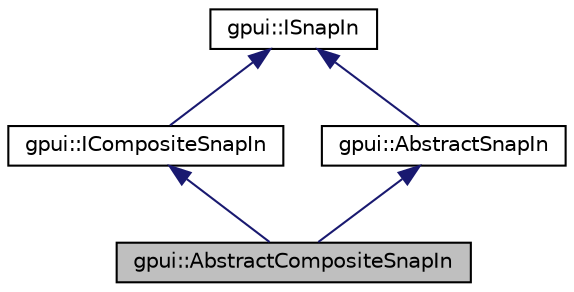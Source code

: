 digraph "gpui::AbstractCompositeSnapIn"
{
 // LATEX_PDF_SIZE
  edge [fontname="Helvetica",fontsize="10",labelfontname="Helvetica",labelfontsize="10"];
  node [fontname="Helvetica",fontsize="10",shape=record];
  Node1 [label="gpui::AbstractCompositeSnapIn",height=0.2,width=0.4,color="black", fillcolor="grey75", style="filled", fontcolor="black",tooltip=" "];
  Node2 -> Node1 [dir="back",color="midnightblue",fontsize="10",style="solid",fontname="Helvetica"];
  Node2 [label="gpui::ICompositeSnapIn",height=0.2,width=0.4,color="black", fillcolor="white", style="filled",URL="$classgpui_1_1_i_composite_snap_in.html",tooltip="Composite snap-in requires list of dependencies to operate."];
  Node3 -> Node2 [dir="back",color="midnightblue",fontsize="10",style="solid",fontname="Helvetica"];
  Node3 [label="gpui::ISnapIn",height=0.2,width=0.4,color="black", fillcolor="white", style="filled",URL="$classgpui_1_1_i_snap_in.html",tooltip="The ISnapIn interface is a base for all snap-ins in a system."];
  Node4 -> Node1 [dir="back",color="midnightblue",fontsize="10",style="solid",fontname="Helvetica"];
  Node4 [label="gpui::AbstractSnapIn",height=0.2,width=0.4,color="black", fillcolor="white", style="filled",URL="$classgpui_1_1_abstract_snap_in.html",tooltip="Adapts interface of a ISnapIn for a plugin."];
  Node3 -> Node4 [dir="back",color="midnightblue",fontsize="10",style="solid",fontname="Helvetica"];
}

